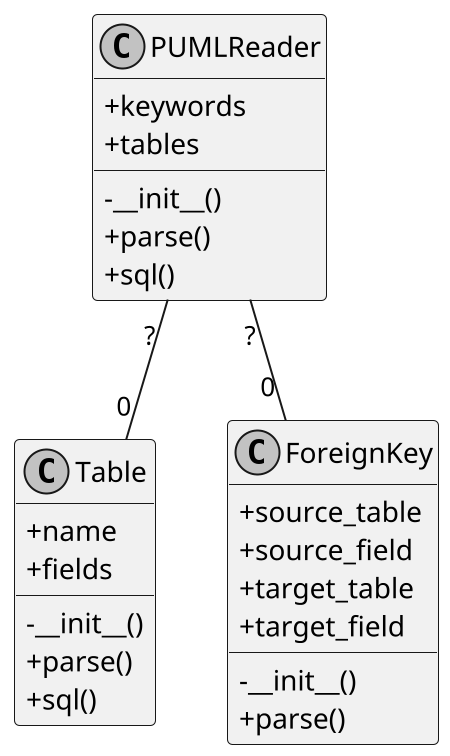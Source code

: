@startuml
skinparam monochrome true
skinparam classAttributeIconSize 0
scale 2


class Table {
    +name
    +fields
    -__init__()
    +parse()
    +sql()
}

class ForeignKey {
    +source_table
    +source_field
    +target_table
    +target_field
    -__init__()
    +parse()
}

class PUMLReader {
    +keywords
    +tables
    -__init__()
    +parse()
    +sql()
}

PUMLReader "? " -- "0" Table
PUMLReader "?" -- "0 " ForeignKey

@enduml